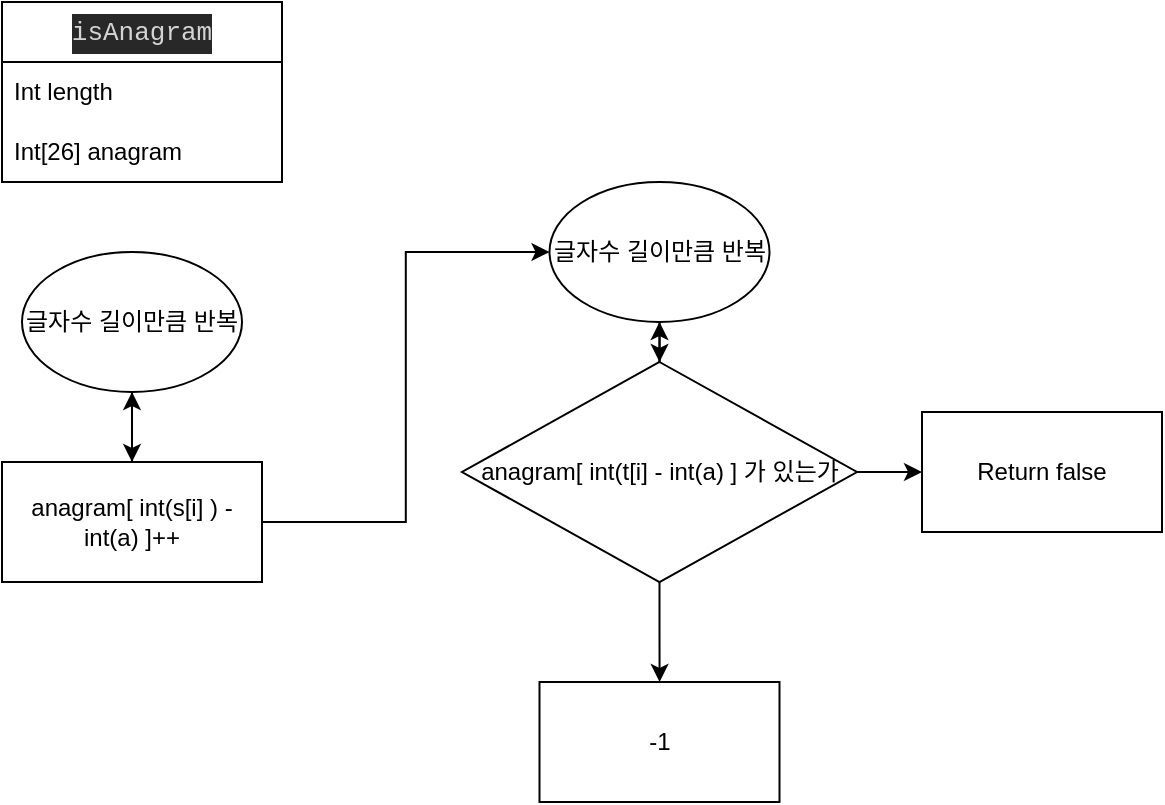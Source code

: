 <mxfile version="22.1.11" type="github">
  <diagram id="prtHgNgQTEPvFCAcTncT" name="Page-1">
    <mxGraphModel dx="1079" dy="561" grid="1" gridSize="10" guides="1" tooltips="1" connect="1" arrows="1" fold="1" page="1" pageScale="1" pageWidth="827" pageHeight="1169" math="0" shadow="0">
      <root>
        <mxCell id="0" />
        <mxCell id="1" parent="0" />
        <mxCell id="sg5obiV1q7K0rE9It074-14" value="" style="edgeStyle=orthogonalEdgeStyle;rounded=0;orthogonalLoop=1;jettySize=auto;html=1;" edge="1" parent="1" source="sg5obiV1q7K0rE9It074-12" target="sg5obiV1q7K0rE9It074-13">
          <mxGeometry relative="1" as="geometry" />
        </mxCell>
        <mxCell id="sg5obiV1q7K0rE9It074-17" value="" style="edgeStyle=orthogonalEdgeStyle;rounded=0;orthogonalLoop=1;jettySize=auto;html=1;" edge="1" parent="1" source="sg5obiV1q7K0rE9It074-12" target="sg5obiV1q7K0rE9It074-16">
          <mxGeometry relative="1" as="geometry" />
        </mxCell>
        <mxCell id="sg5obiV1q7K0rE9It074-21" style="edgeStyle=orthogonalEdgeStyle;rounded=0;orthogonalLoop=1;jettySize=auto;html=1;" edge="1" parent="1" source="sg5obiV1q7K0rE9It074-12">
          <mxGeometry relative="1" as="geometry">
            <mxPoint x="438.75" y="340" as="targetPoint" />
          </mxGeometry>
        </mxCell>
        <mxCell id="sg5obiV1q7K0rE9It074-12" value="anagram[ int(t[i] - int(a) ] 가 있는가" style="rhombus;whiteSpace=wrap;html=1;" vertex="1" parent="1">
          <mxGeometry x="340" y="360" width="197.5" height="110" as="geometry" />
        </mxCell>
        <mxCell id="sg5obiV1q7K0rE9It074-23" style="edgeStyle=orthogonalEdgeStyle;rounded=0;orthogonalLoop=1;jettySize=auto;html=1;entryX=0.5;entryY=1;entryDx=0;entryDy=0;" edge="1" parent="1" source="sg5obiV1q7K0rE9It074-3" target="sg5obiV1q7K0rE9It074-10">
          <mxGeometry relative="1" as="geometry" />
        </mxCell>
        <mxCell id="sg5obiV1q7K0rE9It074-24" style="edgeStyle=orthogonalEdgeStyle;rounded=0;orthogonalLoop=1;jettySize=auto;html=1;entryX=0;entryY=0.5;entryDx=0;entryDy=0;" edge="1" parent="1" source="sg5obiV1q7K0rE9It074-3" target="sg5obiV1q7K0rE9It074-11">
          <mxGeometry relative="1" as="geometry" />
        </mxCell>
        <mxCell id="sg5obiV1q7K0rE9It074-3" value="anagram[ int(s[i] ) - int(a) ]++" style="rounded=0;whiteSpace=wrap;html=1;" vertex="1" parent="1">
          <mxGeometry x="110" y="410" width="130" height="60" as="geometry" />
        </mxCell>
        <mxCell id="sg5obiV1q7K0rE9It074-5" value="&lt;div style=&quot;text-align: start; -webkit-text-size-adjust: auto; color: rgb(212, 212, 212); background-color: rgb(40, 40, 40); font-family: Menlo, Monaco, &amp;quot;Courier New&amp;quot;, monospace; font-size: 13px; line-height: 20px;&quot;&gt;isAnagram&lt;/div&gt;" style="swimlane;fontStyle=0;childLayout=stackLayout;horizontal=1;startSize=30;horizontalStack=0;resizeParent=1;resizeParentMax=0;resizeLast=0;collapsible=1;marginBottom=0;whiteSpace=wrap;html=1;" vertex="1" parent="1">
          <mxGeometry x="110" y="180" width="140" height="90" as="geometry" />
        </mxCell>
        <mxCell id="sg5obiV1q7K0rE9It074-6" value="Int length&amp;nbsp;" style="text;strokeColor=none;fillColor=none;align=left;verticalAlign=middle;spacingLeft=4;spacingRight=4;overflow=hidden;points=[[0,0.5],[1,0.5]];portConstraint=eastwest;rotatable=0;whiteSpace=wrap;html=1;" vertex="1" parent="sg5obiV1q7K0rE9It074-5">
          <mxGeometry y="30" width="140" height="30" as="geometry" />
        </mxCell>
        <mxCell id="sg5obiV1q7K0rE9It074-7" value="Int[26] anagram" style="text;strokeColor=none;fillColor=none;align=left;verticalAlign=middle;spacingLeft=4;spacingRight=4;overflow=hidden;points=[[0,0.5],[1,0.5]];portConstraint=eastwest;rotatable=0;whiteSpace=wrap;html=1;" vertex="1" parent="sg5obiV1q7K0rE9It074-5">
          <mxGeometry y="60" width="140" height="30" as="geometry" />
        </mxCell>
        <mxCell id="sg5obiV1q7K0rE9It074-22" style="edgeStyle=orthogonalEdgeStyle;rounded=0;orthogonalLoop=1;jettySize=auto;html=1;entryX=0.5;entryY=0;entryDx=0;entryDy=0;" edge="1" parent="1" source="sg5obiV1q7K0rE9It074-10" target="sg5obiV1q7K0rE9It074-3">
          <mxGeometry relative="1" as="geometry" />
        </mxCell>
        <mxCell id="sg5obiV1q7K0rE9It074-10" value="글자수 길이만큼 반복" style="ellipse;whiteSpace=wrap;html=1;" vertex="1" parent="1">
          <mxGeometry x="120" y="305" width="110" height="70" as="geometry" />
        </mxCell>
        <mxCell id="sg5obiV1q7K0rE9It074-20" style="edgeStyle=orthogonalEdgeStyle;rounded=0;orthogonalLoop=1;jettySize=auto;html=1;entryX=0.5;entryY=0;entryDx=0;entryDy=0;" edge="1" parent="1" source="sg5obiV1q7K0rE9It074-11" target="sg5obiV1q7K0rE9It074-12">
          <mxGeometry relative="1" as="geometry" />
        </mxCell>
        <mxCell id="sg5obiV1q7K0rE9It074-11" value="글자수 길이만큼 반복" style="ellipse;whiteSpace=wrap;html=1;" vertex="1" parent="1">
          <mxGeometry x="383.75" y="270" width="110" height="70" as="geometry" />
        </mxCell>
        <mxCell id="sg5obiV1q7K0rE9It074-13" value="-1" style="whiteSpace=wrap;html=1;" vertex="1" parent="1">
          <mxGeometry x="378.75" y="520" width="120" height="60" as="geometry" />
        </mxCell>
        <mxCell id="sg5obiV1q7K0rE9It074-16" value="Return false" style="whiteSpace=wrap;html=1;" vertex="1" parent="1">
          <mxGeometry x="570" y="385" width="120" height="60" as="geometry" />
        </mxCell>
      </root>
    </mxGraphModel>
  </diagram>
</mxfile>
